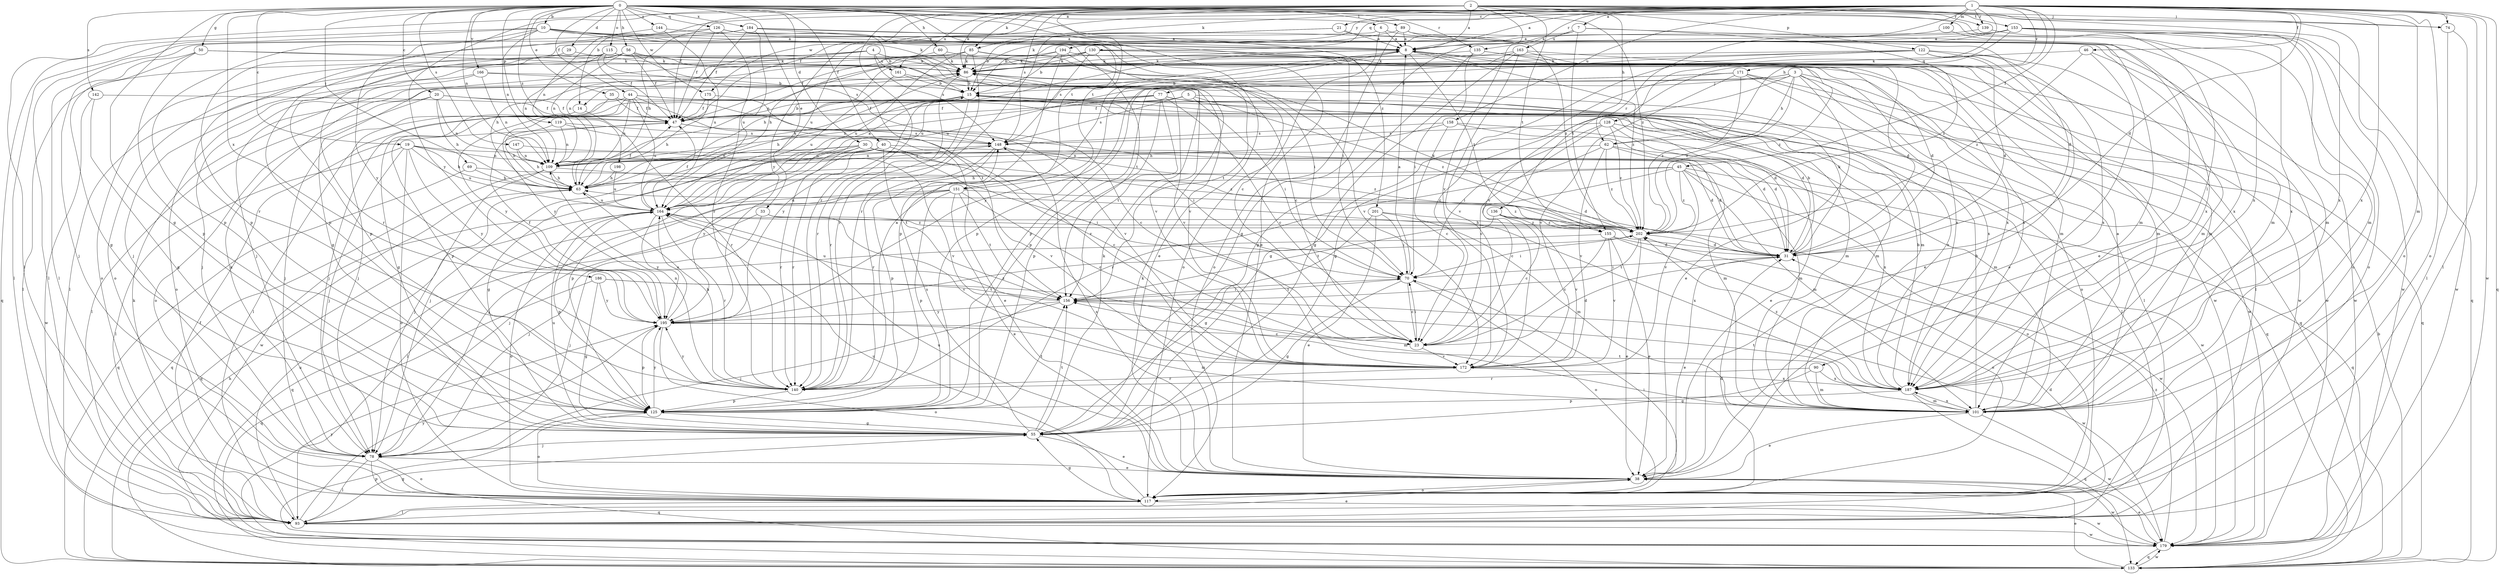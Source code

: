 strict digraph  {
0;
1;
2;
3;
4;
5;
6;
7;
8;
10;
14;
15;
19;
20;
21;
23;
29;
30;
31;
33;
35;
38;
40;
44;
45;
46;
47;
50;
55;
56;
60;
62;
63;
69;
70;
74;
77;
78;
85;
86;
89;
90;
93;
100;
101;
109;
115;
117;
119;
122;
125;
126;
128;
130;
133;
135;
136;
139;
140;
142;
144;
147;
148;
151;
153;
155;
156;
158;
161;
163;
164;
166;
171;
172;
175;
179;
184;
186;
187;
194;
195;
198;
201;
202;
0 -> 6  [label=a];
0 -> 10  [label=b];
0 -> 19  [label=c];
0 -> 20  [label=c];
0 -> 29  [label=d];
0 -> 30  [label=d];
0 -> 33  [label=e];
0 -> 35  [label=e];
0 -> 38  [label=e];
0 -> 40  [label=f];
0 -> 44  [label=f];
0 -> 50  [label=g];
0 -> 55  [label=g];
0 -> 56  [label=h];
0 -> 60  [label=h];
0 -> 69  [label=i];
0 -> 74  [label=j];
0 -> 89  [label=l];
0 -> 90  [label=l];
0 -> 109  [label=n];
0 -> 115  [label=o];
0 -> 119  [label=p];
0 -> 126  [label=q];
0 -> 135  [label=r];
0 -> 142  [label=s];
0 -> 144  [label=s];
0 -> 147  [label=s];
0 -> 151  [label=t];
0 -> 166  [label=v];
0 -> 175  [label=w];
0 -> 184  [label=x];
0 -> 186  [label=x];
0 -> 187  [label=x];
0 -> 198  [label=z];
0 -> 201  [label=z];
0 -> 202  [label=z];
1 -> 7  [label=a];
1 -> 8  [label=a];
1 -> 14  [label=b];
1 -> 21  [label=c];
1 -> 31  [label=d];
1 -> 45  [label=f];
1 -> 46  [label=f];
1 -> 47  [label=f];
1 -> 62  [label=h];
1 -> 74  [label=j];
1 -> 85  [label=k];
1 -> 93  [label=l];
1 -> 100  [label=m];
1 -> 101  [label=m];
1 -> 117  [label=o];
1 -> 128  [label=q];
1 -> 130  [label=q];
1 -> 133  [label=q];
1 -> 135  [label=r];
1 -> 136  [label=r];
1 -> 139  [label=r];
1 -> 158  [label=u];
1 -> 171  [label=v];
1 -> 175  [label=w];
1 -> 179  [label=w];
1 -> 187  [label=x];
1 -> 194  [label=y];
1 -> 195  [label=y];
2 -> 8  [label=a];
2 -> 47  [label=f];
2 -> 62  [label=h];
2 -> 74  [label=j];
2 -> 85  [label=k];
2 -> 86  [label=k];
2 -> 93  [label=l];
2 -> 117  [label=o];
2 -> 122  [label=p];
2 -> 139  [label=r];
2 -> 140  [label=r];
2 -> 148  [label=s];
2 -> 151  [label=t];
2 -> 153  [label=t];
2 -> 155  [label=t];
2 -> 161  [label=u];
2 -> 172  [label=v];
2 -> 187  [label=x];
2 -> 195  [label=y];
3 -> 14  [label=b];
3 -> 38  [label=e];
3 -> 55  [label=g];
3 -> 62  [label=h];
3 -> 77  [label=j];
3 -> 93  [label=l];
3 -> 125  [label=p];
3 -> 133  [label=q];
3 -> 187  [label=x];
3 -> 202  [label=z];
4 -> 23  [label=c];
4 -> 55  [label=g];
4 -> 63  [label=h];
4 -> 78  [label=j];
4 -> 148  [label=s];
4 -> 161  [label=u];
4 -> 172  [label=v];
5 -> 47  [label=f];
5 -> 70  [label=i];
5 -> 93  [label=l];
5 -> 148  [label=s];
5 -> 187  [label=x];
5 -> 202  [label=z];
6 -> 8  [label=a];
6 -> 93  [label=l];
6 -> 117  [label=o];
6 -> 187  [label=x];
7 -> 86  [label=k];
7 -> 101  [label=m];
7 -> 155  [label=t];
7 -> 163  [label=u];
7 -> 164  [label=u];
7 -> 202  [label=z];
8 -> 86  [label=k];
8 -> 101  [label=m];
8 -> 125  [label=p];
8 -> 155  [label=t];
8 -> 164  [label=u];
8 -> 179  [label=w];
8 -> 202  [label=z];
10 -> 8  [label=a];
10 -> 23  [label=c];
10 -> 31  [label=d];
10 -> 86  [label=k];
10 -> 93  [label=l];
10 -> 109  [label=n];
10 -> 125  [label=p];
10 -> 133  [label=q];
10 -> 140  [label=r];
10 -> 156  [label=t];
14 -> 78  [label=j];
14 -> 140  [label=r];
15 -> 47  [label=f];
15 -> 63  [label=h];
15 -> 78  [label=j];
15 -> 133  [label=q];
15 -> 140  [label=r];
15 -> 195  [label=y];
19 -> 63  [label=h];
19 -> 78  [label=j];
19 -> 93  [label=l];
19 -> 109  [label=n];
19 -> 117  [label=o];
19 -> 164  [label=u];
19 -> 172  [label=v];
19 -> 195  [label=y];
20 -> 47  [label=f];
20 -> 63  [label=h];
20 -> 93  [label=l];
20 -> 101  [label=m];
20 -> 109  [label=n];
20 -> 117  [label=o];
21 -> 8  [label=a];
21 -> 15  [label=b];
21 -> 101  [label=m];
21 -> 140  [label=r];
23 -> 31  [label=d];
23 -> 70  [label=i];
23 -> 172  [label=v];
29 -> 86  [label=k];
29 -> 140  [label=r];
30 -> 31  [label=d];
30 -> 55  [label=g];
30 -> 78  [label=j];
30 -> 101  [label=m];
30 -> 109  [label=n];
30 -> 140  [label=r];
30 -> 172  [label=v];
30 -> 195  [label=y];
30 -> 202  [label=z];
31 -> 15  [label=b];
31 -> 38  [label=e];
31 -> 63  [label=h];
31 -> 70  [label=i];
31 -> 86  [label=k];
33 -> 78  [label=j];
33 -> 133  [label=q];
33 -> 172  [label=v];
33 -> 202  [label=z];
35 -> 23  [label=c];
35 -> 47  [label=f];
35 -> 55  [label=g];
38 -> 86  [label=k];
38 -> 117  [label=o];
38 -> 148  [label=s];
38 -> 164  [label=u];
38 -> 179  [label=w];
40 -> 23  [label=c];
40 -> 109  [label=n];
40 -> 125  [label=p];
40 -> 140  [label=r];
40 -> 156  [label=t];
40 -> 179  [label=w];
40 -> 187  [label=x];
44 -> 31  [label=d];
44 -> 47  [label=f];
44 -> 78  [label=j];
44 -> 101  [label=m];
44 -> 109  [label=n];
44 -> 125  [label=p];
44 -> 164  [label=u];
44 -> 172  [label=v];
44 -> 195  [label=y];
45 -> 23  [label=c];
45 -> 63  [label=h];
45 -> 78  [label=j];
45 -> 101  [label=m];
45 -> 117  [label=o];
45 -> 133  [label=q];
45 -> 172  [label=v];
45 -> 202  [label=z];
46 -> 38  [label=e];
46 -> 86  [label=k];
46 -> 179  [label=w];
46 -> 202  [label=z];
47 -> 15  [label=b];
47 -> 70  [label=i];
47 -> 148  [label=s];
50 -> 55  [label=g];
50 -> 78  [label=j];
50 -> 86  [label=k];
50 -> 125  [label=p];
50 -> 187  [label=x];
55 -> 38  [label=e];
55 -> 78  [label=j];
55 -> 86  [label=k];
55 -> 148  [label=s];
55 -> 156  [label=t];
55 -> 164  [label=u];
56 -> 47  [label=f];
56 -> 86  [label=k];
56 -> 109  [label=n];
56 -> 117  [label=o];
56 -> 125  [label=p];
56 -> 156  [label=t];
56 -> 172  [label=v];
60 -> 86  [label=k];
60 -> 93  [label=l];
60 -> 187  [label=x];
62 -> 31  [label=d];
62 -> 109  [label=n];
62 -> 140  [label=r];
62 -> 172  [label=v];
62 -> 179  [label=w];
62 -> 202  [label=z];
63 -> 47  [label=f];
63 -> 86  [label=k];
63 -> 133  [label=q];
63 -> 164  [label=u];
69 -> 31  [label=d];
69 -> 63  [label=h];
69 -> 133  [label=q];
70 -> 8  [label=a];
70 -> 23  [label=c];
70 -> 55  [label=g];
70 -> 117  [label=o];
70 -> 156  [label=t];
74 -> 93  [label=l];
74 -> 179  [label=w];
77 -> 23  [label=c];
77 -> 31  [label=d];
77 -> 47  [label=f];
77 -> 93  [label=l];
77 -> 109  [label=n];
77 -> 125  [label=p];
77 -> 156  [label=t];
77 -> 195  [label=y];
78 -> 38  [label=e];
78 -> 86  [label=k];
78 -> 93  [label=l];
78 -> 117  [label=o];
78 -> 133  [label=q];
85 -> 63  [label=h];
85 -> 86  [label=k];
85 -> 109  [label=n];
85 -> 140  [label=r];
85 -> 164  [label=u];
85 -> 172  [label=v];
85 -> 179  [label=w];
86 -> 15  [label=b];
86 -> 140  [label=r];
89 -> 8  [label=a];
89 -> 101  [label=m];
89 -> 117  [label=o];
89 -> 125  [label=p];
89 -> 202  [label=z];
90 -> 55  [label=g];
90 -> 101  [label=m];
90 -> 140  [label=r];
90 -> 187  [label=x];
93 -> 31  [label=d];
93 -> 38  [label=e];
93 -> 47  [label=f];
93 -> 55  [label=g];
93 -> 86  [label=k];
93 -> 164  [label=u];
93 -> 179  [label=w];
93 -> 195  [label=y];
100 -> 8  [label=a];
100 -> 38  [label=e];
101 -> 8  [label=a];
101 -> 15  [label=b];
101 -> 38  [label=e];
101 -> 156  [label=t];
101 -> 179  [label=w];
101 -> 187  [label=x];
109 -> 63  [label=h];
109 -> 70  [label=i];
109 -> 78  [label=j];
109 -> 133  [label=q];
109 -> 148  [label=s];
115 -> 47  [label=f];
115 -> 86  [label=k];
115 -> 93  [label=l];
115 -> 109  [label=n];
115 -> 117  [label=o];
115 -> 148  [label=s];
115 -> 187  [label=x];
117 -> 31  [label=d];
117 -> 55  [label=g];
117 -> 70  [label=i];
117 -> 93  [label=l];
117 -> 164  [label=u];
117 -> 179  [label=w];
119 -> 38  [label=e];
119 -> 63  [label=h];
119 -> 109  [label=n];
119 -> 148  [label=s];
122 -> 23  [label=c];
122 -> 31  [label=d];
122 -> 38  [label=e];
122 -> 63  [label=h];
122 -> 86  [label=k];
122 -> 101  [label=m];
122 -> 164  [label=u];
122 -> 187  [label=x];
125 -> 55  [label=g];
125 -> 117  [label=o];
125 -> 156  [label=t];
125 -> 195  [label=y];
126 -> 8  [label=a];
126 -> 15  [label=b];
126 -> 38  [label=e];
126 -> 47  [label=f];
126 -> 63  [label=h];
126 -> 140  [label=r];
126 -> 195  [label=y];
128 -> 23  [label=c];
128 -> 31  [label=d];
128 -> 70  [label=i];
128 -> 101  [label=m];
128 -> 148  [label=s];
128 -> 202  [label=z];
130 -> 31  [label=d];
130 -> 47  [label=f];
130 -> 86  [label=k];
130 -> 109  [label=n];
130 -> 148  [label=s];
130 -> 156  [label=t];
130 -> 179  [label=w];
133 -> 15  [label=b];
133 -> 38  [label=e];
133 -> 63  [label=h];
133 -> 179  [label=w];
135 -> 55  [label=g];
135 -> 70  [label=i];
135 -> 86  [label=k];
135 -> 101  [label=m];
135 -> 202  [label=z];
136 -> 23  [label=c];
136 -> 156  [label=t];
136 -> 172  [label=v];
136 -> 179  [label=w];
136 -> 202  [label=z];
139 -> 8  [label=a];
139 -> 117  [label=o];
140 -> 8  [label=a];
140 -> 63  [label=h];
140 -> 109  [label=n];
140 -> 125  [label=p];
140 -> 195  [label=y];
142 -> 47  [label=f];
142 -> 55  [label=g];
142 -> 179  [label=w];
144 -> 8  [label=a];
144 -> 109  [label=n];
144 -> 164  [label=u];
147 -> 63  [label=h];
147 -> 101  [label=m];
147 -> 109  [label=n];
148 -> 109  [label=n];
148 -> 125  [label=p];
148 -> 140  [label=r];
148 -> 202  [label=z];
151 -> 23  [label=c];
151 -> 38  [label=e];
151 -> 78  [label=j];
151 -> 93  [label=l];
151 -> 125  [label=p];
151 -> 156  [label=t];
151 -> 164  [label=u];
151 -> 202  [label=z];
153 -> 8  [label=a];
153 -> 15  [label=b];
153 -> 55  [label=g];
153 -> 101  [label=m];
153 -> 117  [label=o];
153 -> 133  [label=q];
153 -> 172  [label=v];
153 -> 179  [label=w];
153 -> 187  [label=x];
155 -> 23  [label=c];
155 -> 31  [label=d];
155 -> 38  [label=e];
155 -> 78  [label=j];
155 -> 117  [label=o];
155 -> 172  [label=v];
156 -> 70  [label=i];
156 -> 78  [label=j];
156 -> 164  [label=u];
156 -> 179  [label=w];
156 -> 195  [label=y];
158 -> 23  [label=c];
158 -> 31  [label=d];
158 -> 38  [label=e];
158 -> 63  [label=h];
158 -> 148  [label=s];
161 -> 15  [label=b];
161 -> 164  [label=u];
161 -> 172  [label=v];
163 -> 55  [label=g];
163 -> 86  [label=k];
163 -> 93  [label=l];
163 -> 101  [label=m];
163 -> 125  [label=p];
163 -> 172  [label=v];
164 -> 8  [label=a];
164 -> 47  [label=f];
164 -> 117  [label=o];
164 -> 125  [label=p];
164 -> 140  [label=r];
164 -> 187  [label=x];
164 -> 195  [label=y];
164 -> 202  [label=z];
166 -> 15  [label=b];
166 -> 78  [label=j];
166 -> 101  [label=m];
166 -> 109  [label=n];
166 -> 117  [label=o];
171 -> 15  [label=b];
171 -> 55  [label=g];
171 -> 117  [label=o];
171 -> 133  [label=q];
171 -> 172  [label=v];
171 -> 179  [label=w];
171 -> 195  [label=y];
171 -> 202  [label=z];
172 -> 140  [label=r];
172 -> 187  [label=x];
175 -> 47  [label=f];
175 -> 63  [label=h];
175 -> 172  [label=v];
179 -> 38  [label=e];
179 -> 125  [label=p];
179 -> 133  [label=q];
179 -> 195  [label=y];
179 -> 202  [label=z];
184 -> 8  [label=a];
184 -> 47  [label=f];
184 -> 70  [label=i];
184 -> 93  [label=l];
184 -> 125  [label=p];
184 -> 164  [label=u];
184 -> 187  [label=x];
186 -> 55  [label=g];
186 -> 101  [label=m];
186 -> 133  [label=q];
186 -> 156  [label=t];
186 -> 195  [label=y];
187 -> 15  [label=b];
187 -> 101  [label=m];
187 -> 125  [label=p];
187 -> 133  [label=q];
187 -> 156  [label=t];
187 -> 202  [label=z];
194 -> 15  [label=b];
194 -> 31  [label=d];
194 -> 70  [label=i];
194 -> 78  [label=j];
194 -> 86  [label=k];
194 -> 125  [label=p];
195 -> 23  [label=c];
195 -> 47  [label=f];
195 -> 101  [label=m];
195 -> 117  [label=o];
195 -> 125  [label=p];
195 -> 164  [label=u];
195 -> 202  [label=z];
198 -> 63  [label=h];
198 -> 164  [label=u];
201 -> 38  [label=e];
201 -> 55  [label=g];
201 -> 70  [label=i];
201 -> 101  [label=m];
201 -> 202  [label=z];
202 -> 31  [label=d];
202 -> 38  [label=e];
202 -> 70  [label=i];
202 -> 86  [label=k];
202 -> 156  [label=t];
}
